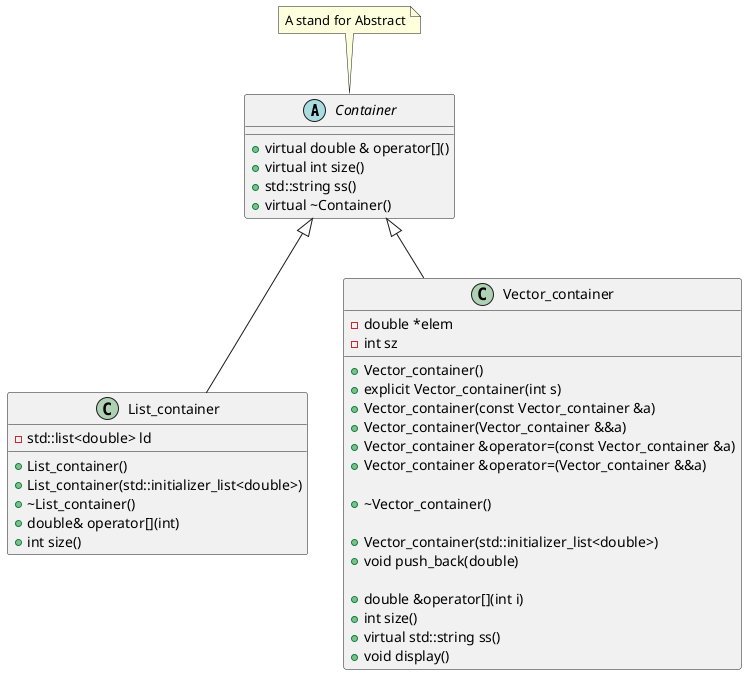 @startuml claas diagram



abstract class Container{
    +virtual double & operator[]()
    +virtual int size()
    +std::string ss()
    +virtual ~Container()
}
note top: A stand for Abstract

Container <|-- List_container
class List_container{
    -std::list<double> ld
    +List_container()
    +List_container(std::initializer_list<double>)
    +~List_container()
    +double& operator[](int)
    +int size()
}

Container<|--Vector_container
class Vector_container
{
    -double *elem
    -int sz
    +Vector_container()
    +explicit Vector_container(int s)
    +Vector_container(const Vector_container &a)
    +Vector_container(Vector_container &&a)
    +Vector_container &operator=(const Vector_container &a)
    +Vector_container &operator=(Vector_container &&a)

    +~Vector_container()

    +Vector_container(std::initializer_list<double>)
    +void push_back(double)

    +double &operator[](int i)
    +int size()
    +virtual std::string ss()
    +void display()
}

@enduml